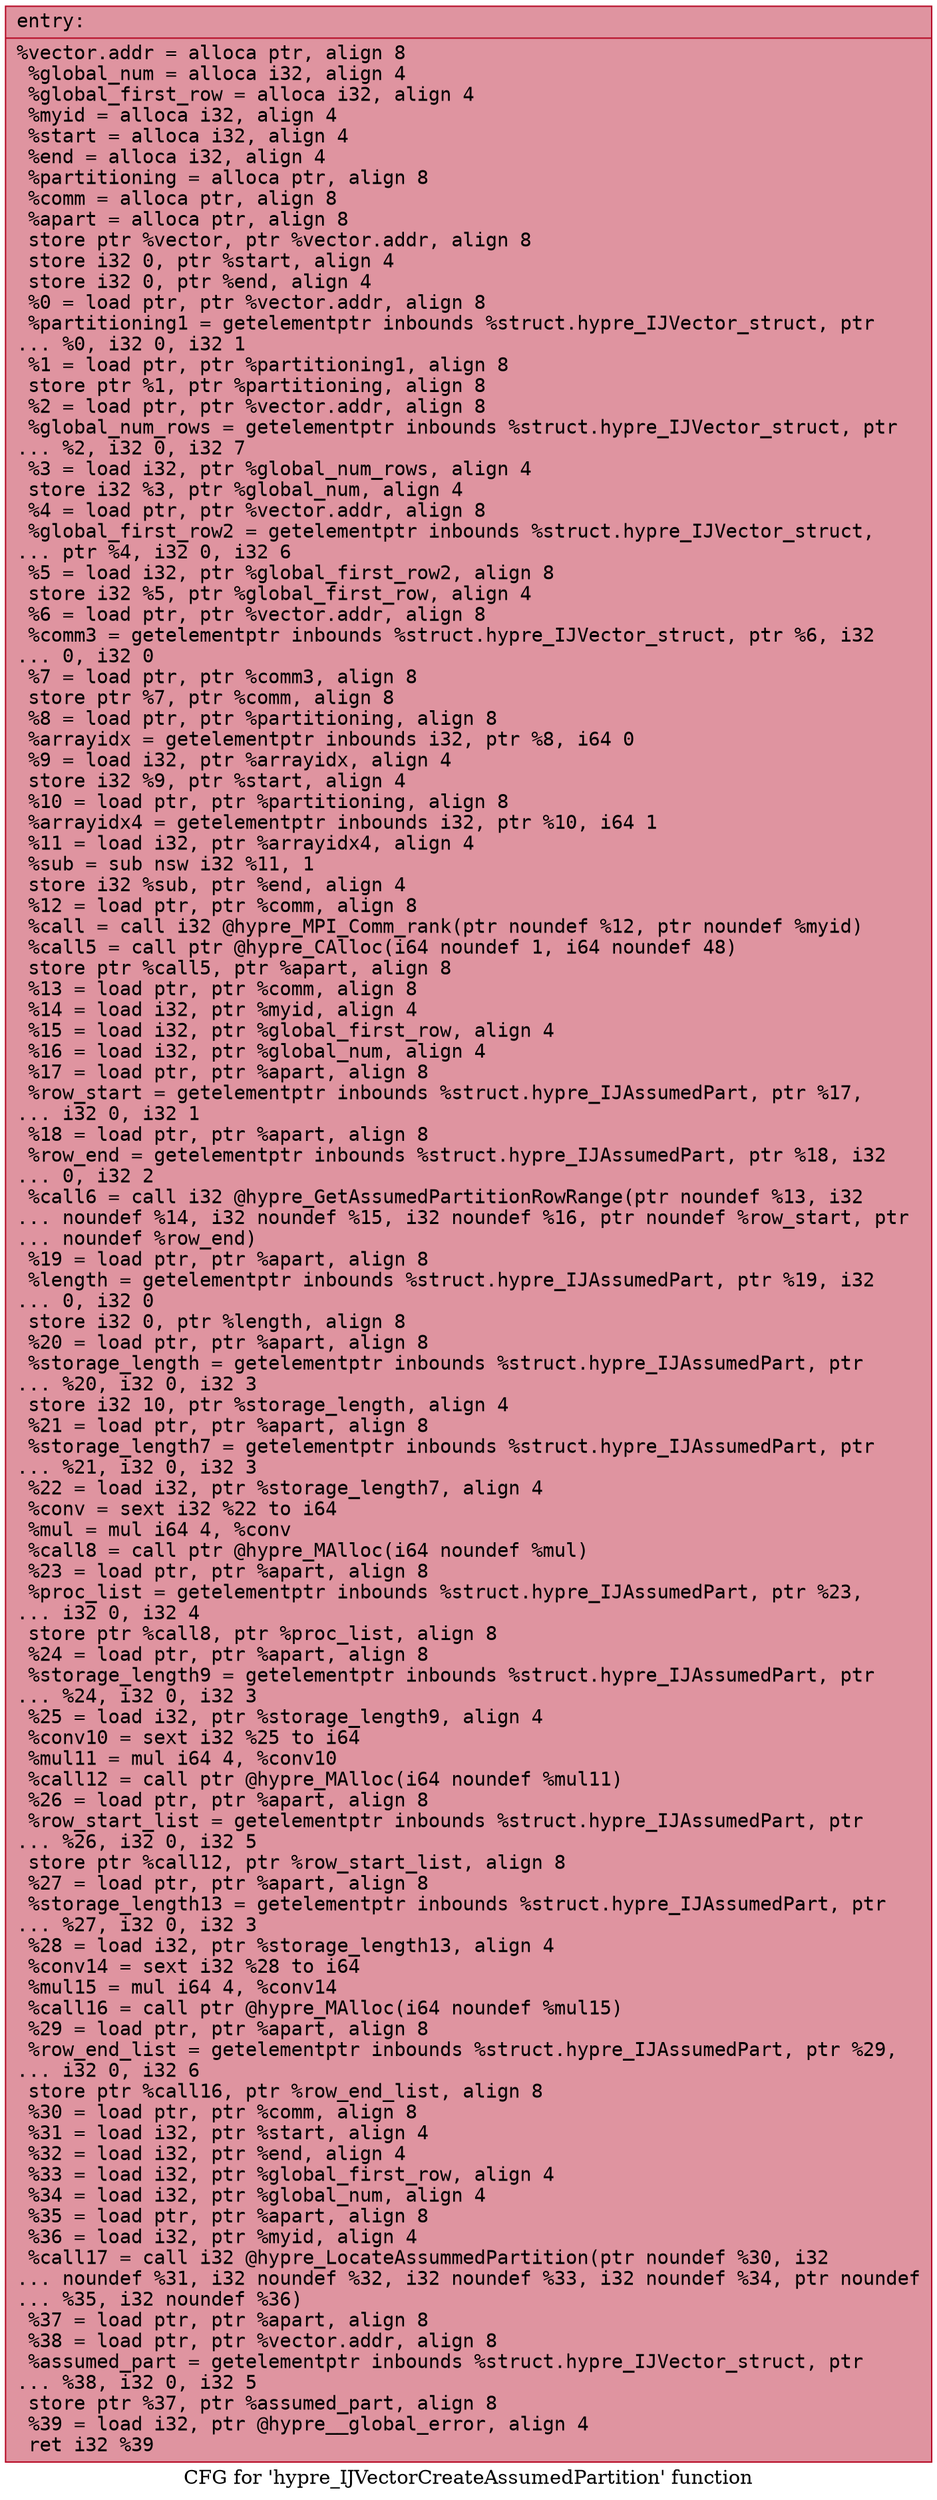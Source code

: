 digraph "CFG for 'hypre_IJVectorCreateAssumedPartition' function" {
	label="CFG for 'hypre_IJVectorCreateAssumedPartition' function";

	Node0x560e3367b4e0 [shape=record,color="#b70d28ff", style=filled, fillcolor="#b70d2870" fontname="Courier",label="{entry:\l|  %vector.addr = alloca ptr, align 8\l  %global_num = alloca i32, align 4\l  %global_first_row = alloca i32, align 4\l  %myid = alloca i32, align 4\l  %start = alloca i32, align 4\l  %end = alloca i32, align 4\l  %partitioning = alloca ptr, align 8\l  %comm = alloca ptr, align 8\l  %apart = alloca ptr, align 8\l  store ptr %vector, ptr %vector.addr, align 8\l  store i32 0, ptr %start, align 4\l  store i32 0, ptr %end, align 4\l  %0 = load ptr, ptr %vector.addr, align 8\l  %partitioning1 = getelementptr inbounds %struct.hypre_IJVector_struct, ptr\l... %0, i32 0, i32 1\l  %1 = load ptr, ptr %partitioning1, align 8\l  store ptr %1, ptr %partitioning, align 8\l  %2 = load ptr, ptr %vector.addr, align 8\l  %global_num_rows = getelementptr inbounds %struct.hypre_IJVector_struct, ptr\l... %2, i32 0, i32 7\l  %3 = load i32, ptr %global_num_rows, align 4\l  store i32 %3, ptr %global_num, align 4\l  %4 = load ptr, ptr %vector.addr, align 8\l  %global_first_row2 = getelementptr inbounds %struct.hypre_IJVector_struct,\l... ptr %4, i32 0, i32 6\l  %5 = load i32, ptr %global_first_row2, align 8\l  store i32 %5, ptr %global_first_row, align 4\l  %6 = load ptr, ptr %vector.addr, align 8\l  %comm3 = getelementptr inbounds %struct.hypre_IJVector_struct, ptr %6, i32\l... 0, i32 0\l  %7 = load ptr, ptr %comm3, align 8\l  store ptr %7, ptr %comm, align 8\l  %8 = load ptr, ptr %partitioning, align 8\l  %arrayidx = getelementptr inbounds i32, ptr %8, i64 0\l  %9 = load i32, ptr %arrayidx, align 4\l  store i32 %9, ptr %start, align 4\l  %10 = load ptr, ptr %partitioning, align 8\l  %arrayidx4 = getelementptr inbounds i32, ptr %10, i64 1\l  %11 = load i32, ptr %arrayidx4, align 4\l  %sub = sub nsw i32 %11, 1\l  store i32 %sub, ptr %end, align 4\l  %12 = load ptr, ptr %comm, align 8\l  %call = call i32 @hypre_MPI_Comm_rank(ptr noundef %12, ptr noundef %myid)\l  %call5 = call ptr @hypre_CAlloc(i64 noundef 1, i64 noundef 48)\l  store ptr %call5, ptr %apart, align 8\l  %13 = load ptr, ptr %comm, align 8\l  %14 = load i32, ptr %myid, align 4\l  %15 = load i32, ptr %global_first_row, align 4\l  %16 = load i32, ptr %global_num, align 4\l  %17 = load ptr, ptr %apart, align 8\l  %row_start = getelementptr inbounds %struct.hypre_IJAssumedPart, ptr %17,\l... i32 0, i32 1\l  %18 = load ptr, ptr %apart, align 8\l  %row_end = getelementptr inbounds %struct.hypre_IJAssumedPart, ptr %18, i32\l... 0, i32 2\l  %call6 = call i32 @hypre_GetAssumedPartitionRowRange(ptr noundef %13, i32\l... noundef %14, i32 noundef %15, i32 noundef %16, ptr noundef %row_start, ptr\l... noundef %row_end)\l  %19 = load ptr, ptr %apart, align 8\l  %length = getelementptr inbounds %struct.hypre_IJAssumedPart, ptr %19, i32\l... 0, i32 0\l  store i32 0, ptr %length, align 8\l  %20 = load ptr, ptr %apart, align 8\l  %storage_length = getelementptr inbounds %struct.hypre_IJAssumedPart, ptr\l... %20, i32 0, i32 3\l  store i32 10, ptr %storage_length, align 4\l  %21 = load ptr, ptr %apart, align 8\l  %storage_length7 = getelementptr inbounds %struct.hypre_IJAssumedPart, ptr\l... %21, i32 0, i32 3\l  %22 = load i32, ptr %storage_length7, align 4\l  %conv = sext i32 %22 to i64\l  %mul = mul i64 4, %conv\l  %call8 = call ptr @hypre_MAlloc(i64 noundef %mul)\l  %23 = load ptr, ptr %apart, align 8\l  %proc_list = getelementptr inbounds %struct.hypre_IJAssumedPart, ptr %23,\l... i32 0, i32 4\l  store ptr %call8, ptr %proc_list, align 8\l  %24 = load ptr, ptr %apart, align 8\l  %storage_length9 = getelementptr inbounds %struct.hypre_IJAssumedPart, ptr\l... %24, i32 0, i32 3\l  %25 = load i32, ptr %storage_length9, align 4\l  %conv10 = sext i32 %25 to i64\l  %mul11 = mul i64 4, %conv10\l  %call12 = call ptr @hypre_MAlloc(i64 noundef %mul11)\l  %26 = load ptr, ptr %apart, align 8\l  %row_start_list = getelementptr inbounds %struct.hypre_IJAssumedPart, ptr\l... %26, i32 0, i32 5\l  store ptr %call12, ptr %row_start_list, align 8\l  %27 = load ptr, ptr %apart, align 8\l  %storage_length13 = getelementptr inbounds %struct.hypre_IJAssumedPart, ptr\l... %27, i32 0, i32 3\l  %28 = load i32, ptr %storage_length13, align 4\l  %conv14 = sext i32 %28 to i64\l  %mul15 = mul i64 4, %conv14\l  %call16 = call ptr @hypre_MAlloc(i64 noundef %mul15)\l  %29 = load ptr, ptr %apart, align 8\l  %row_end_list = getelementptr inbounds %struct.hypre_IJAssumedPart, ptr %29,\l... i32 0, i32 6\l  store ptr %call16, ptr %row_end_list, align 8\l  %30 = load ptr, ptr %comm, align 8\l  %31 = load i32, ptr %start, align 4\l  %32 = load i32, ptr %end, align 4\l  %33 = load i32, ptr %global_first_row, align 4\l  %34 = load i32, ptr %global_num, align 4\l  %35 = load ptr, ptr %apart, align 8\l  %36 = load i32, ptr %myid, align 4\l  %call17 = call i32 @hypre_LocateAssummedPartition(ptr noundef %30, i32\l... noundef %31, i32 noundef %32, i32 noundef %33, i32 noundef %34, ptr noundef\l... %35, i32 noundef %36)\l  %37 = load ptr, ptr %apart, align 8\l  %38 = load ptr, ptr %vector.addr, align 8\l  %assumed_part = getelementptr inbounds %struct.hypre_IJVector_struct, ptr\l... %38, i32 0, i32 5\l  store ptr %37, ptr %assumed_part, align 8\l  %39 = load i32, ptr @hypre__global_error, align 4\l  ret i32 %39\l}"];
}
